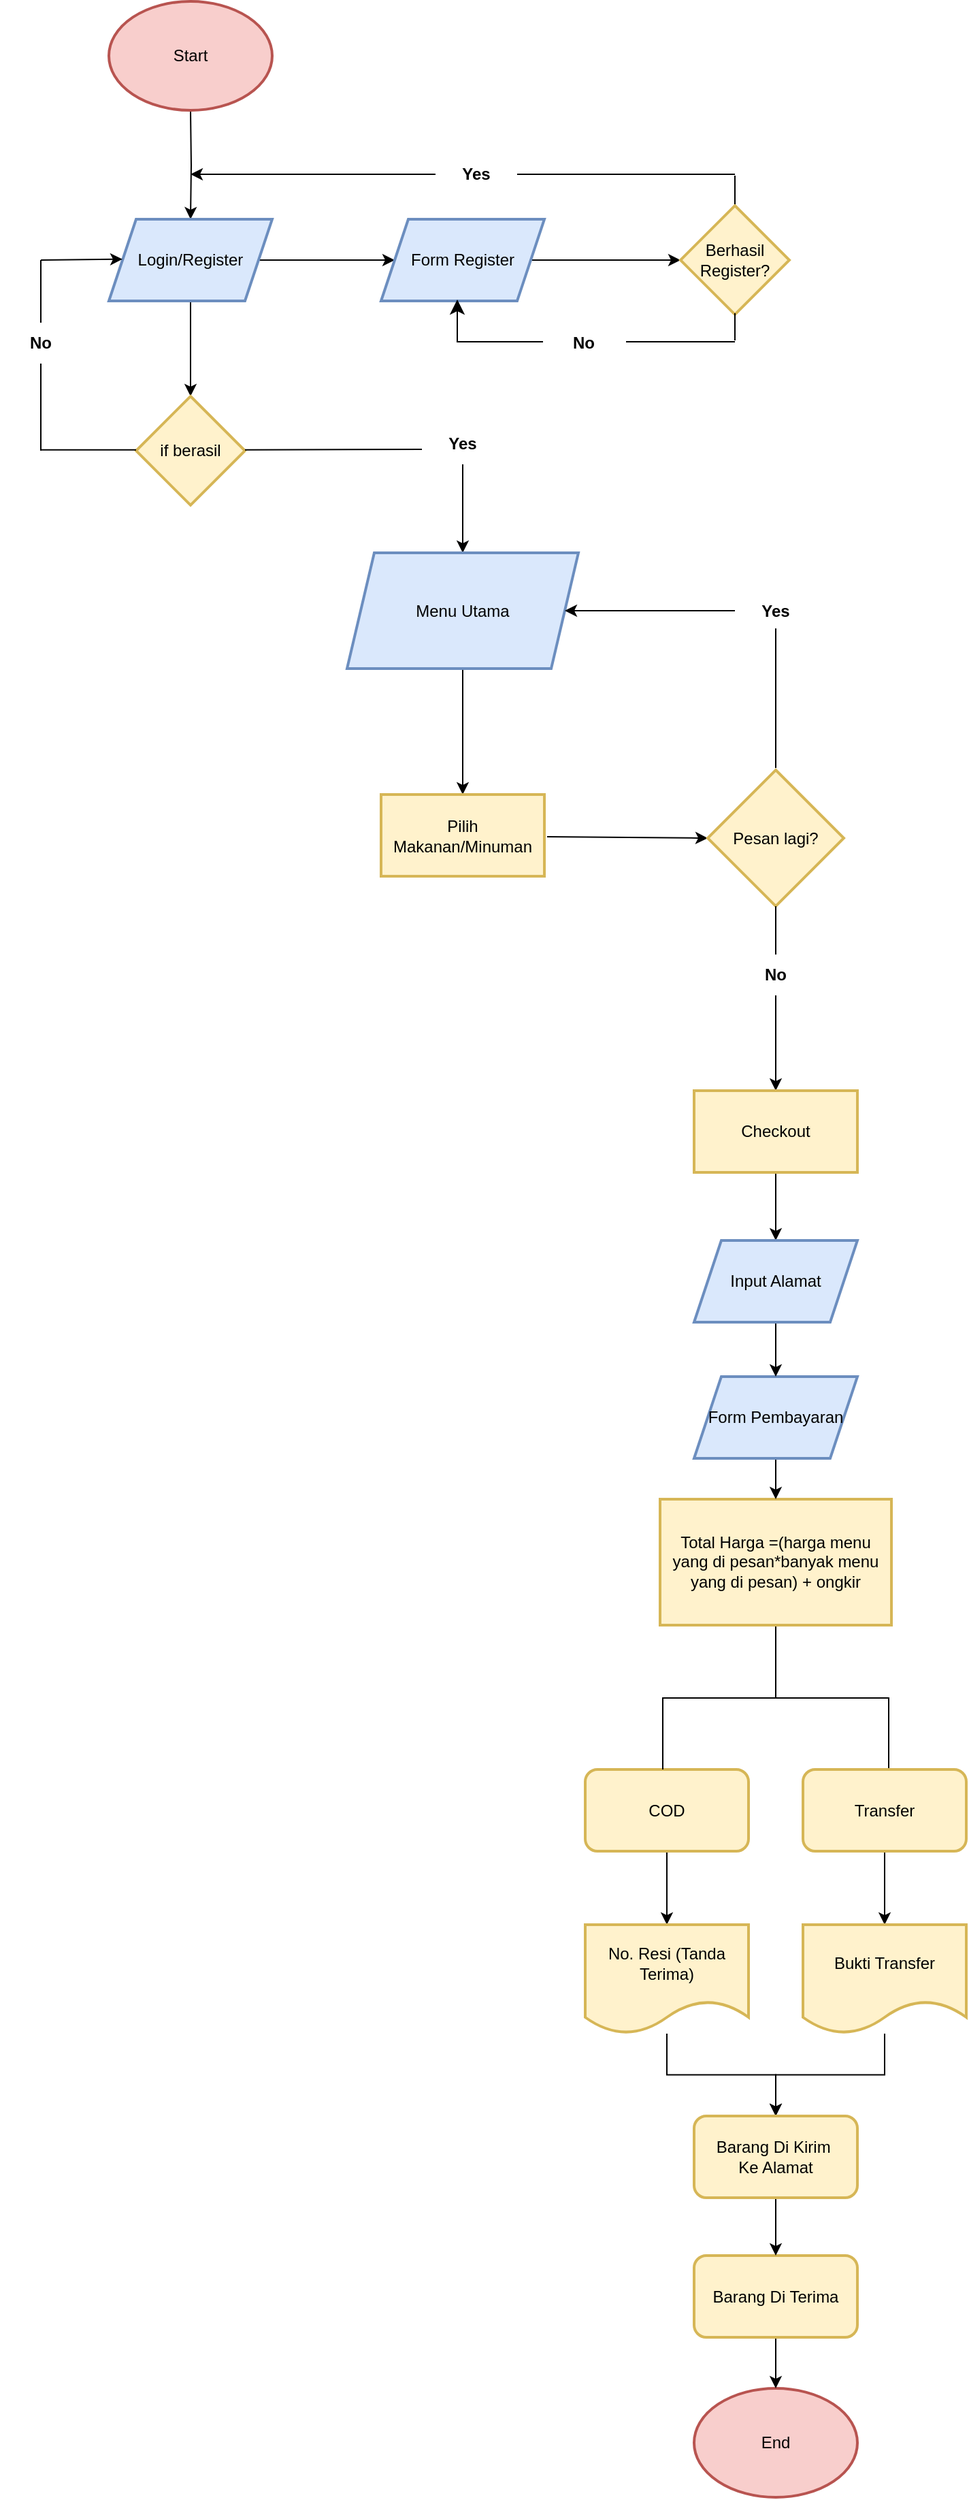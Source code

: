 <mxfile version="21.0.6" type="device"><diagram name="Page-1" id="Wor7Py-iBWJ2pg6bx9Aj"><mxGraphModel dx="3200" dy="1383" grid="1" gridSize="10" guides="1" tooltips="1" connect="1" arrows="1" fold="1" page="1" pageScale="1" pageWidth="827" pageHeight="1169" math="0" shadow="0"><root><mxCell id="0"/><mxCell id="1" parent="0"/><mxCell id="oNgZ7wjqEaEcnt4NYckE-4" value="" style="edgeStyle=orthogonalEdgeStyle;rounded=0;orthogonalLoop=1;jettySize=auto;html=1;" parent="1" target="oNgZ7wjqEaEcnt4NYckE-3" edge="1"><mxGeometry relative="1" as="geometry"><mxPoint x="190" y="100" as="sourcePoint"/></mxGeometry></mxCell><mxCell id="oNgZ7wjqEaEcnt4NYckE-6" value="" style="edgeStyle=orthogonalEdgeStyle;rounded=0;orthogonalLoop=1;jettySize=auto;html=1;" parent="1" source="oNgZ7wjqEaEcnt4NYckE-3" target="oNgZ7wjqEaEcnt4NYckE-5" edge="1"><mxGeometry relative="1" as="geometry"/></mxCell><mxCell id="oNgZ7wjqEaEcnt4NYckE-8" value="" style="edgeStyle=orthogonalEdgeStyle;rounded=0;orthogonalLoop=1;jettySize=auto;html=1;" parent="1" source="oNgZ7wjqEaEcnt4NYckE-3" target="oNgZ7wjqEaEcnt4NYckE-7" edge="1"><mxGeometry relative="1" as="geometry"/></mxCell><mxCell id="oNgZ7wjqEaEcnt4NYckE-3" value="Login/Register" style="shape=parallelogram;perimeter=parallelogramPerimeter;whiteSpace=wrap;html=1;fixedSize=1;strokeWidth=2;fillColor=#dae8fc;strokeColor=#6c8ebf;" parent="1" vertex="1"><mxGeometry x="130" y="180" width="120" height="60" as="geometry"/></mxCell><mxCell id="oNgZ7wjqEaEcnt4NYckE-5" value="if berasil" style="rhombus;whiteSpace=wrap;html=1;strokeWidth=2;fillColor=#fff2cc;strokeColor=#d6b656;" parent="1" vertex="1"><mxGeometry x="150" y="310" width="80" height="80" as="geometry"/></mxCell><mxCell id="oNgZ7wjqEaEcnt4NYckE-10" value="" style="edgeStyle=orthogonalEdgeStyle;rounded=0;orthogonalLoop=1;jettySize=auto;html=1;" parent="1" source="oNgZ7wjqEaEcnt4NYckE-7" target="oNgZ7wjqEaEcnt4NYckE-9" edge="1"><mxGeometry relative="1" as="geometry"/></mxCell><mxCell id="oNgZ7wjqEaEcnt4NYckE-7" value="Form Register" style="shape=parallelogram;perimeter=parallelogramPerimeter;whiteSpace=wrap;html=1;fixedSize=1;strokeWidth=2;fillColor=#dae8fc;strokeColor=#6c8ebf;" parent="1" vertex="1"><mxGeometry x="330" y="180" width="120" height="60" as="geometry"/></mxCell><mxCell id="oNgZ7wjqEaEcnt4NYckE-9" value="Berhasil Register?" style="rhombus;whiteSpace=wrap;html=1;strokeWidth=2;fillColor=#fff2cc;strokeColor=#d6b656;" parent="1" vertex="1"><mxGeometry x="550" y="170" width="80" height="80" as="geometry"/></mxCell><mxCell id="oNgZ7wjqEaEcnt4NYckE-15" value="" style="group" parent="1" vertex="1" connectable="0"><mxGeometry x="386" y="239" width="204" height="41" as="geometry"/></mxCell><mxCell id="oNgZ7wjqEaEcnt4NYckE-12" value="" style="edgeStyle=segmentEdgeStyle;endArrow=classic;html=1;curved=0;rounded=0;endSize=8;startSize=8;entryX=0.75;entryY=1;entryDx=0;entryDy=0;startArrow=none;" parent="oNgZ7wjqEaEcnt4NYckE-15" source="oNgZ7wjqEaEcnt4NYckE-20" edge="1"><mxGeometry width="50" height="50" relative="1" as="geometry"><mxPoint x="204" y="30" as="sourcePoint"/><mxPoint as="targetPoint"/><Array as="points"><mxPoint y="31"/></Array></mxGeometry></mxCell><mxCell id="oNgZ7wjqEaEcnt4NYckE-14" value="" style="endArrow=none;html=1;rounded=0;" parent="oNgZ7wjqEaEcnt4NYckE-15" edge="1"><mxGeometry width="50" height="50" relative="1" as="geometry"><mxPoint x="204" y="30" as="sourcePoint"/><mxPoint x="204" y="10" as="targetPoint"/></mxGeometry></mxCell><mxCell id="oNgZ7wjqEaEcnt4NYckE-20" value="&lt;b&gt;No&lt;/b&gt;" style="text;html=1;strokeColor=none;fillColor=none;align=center;verticalAlign=middle;whiteSpace=wrap;rounded=0;" parent="oNgZ7wjqEaEcnt4NYckE-15" vertex="1"><mxGeometry x="63" y="17" width="60" height="30" as="geometry"/></mxCell><mxCell id="oNgZ7wjqEaEcnt4NYckE-23" value="" style="endArrow=none;html=1;rounded=0;" parent="oNgZ7wjqEaEcnt4NYckE-15" edge="1"><mxGeometry width="50" height="50" relative="1" as="geometry"><mxPoint x="124" y="31" as="sourcePoint"/><mxPoint x="204" y="31" as="targetPoint"/></mxGeometry></mxCell><mxCell id="oNgZ7wjqEaEcnt4NYckE-16" value="" style="endArrow=none;html=1;rounded=0;" parent="1" edge="1"><mxGeometry width="50" height="50" relative="1" as="geometry"><mxPoint x="590" y="169" as="sourcePoint"/><mxPoint x="590" y="148" as="targetPoint"/></mxGeometry></mxCell><mxCell id="oNgZ7wjqEaEcnt4NYckE-17" value="" style="endArrow=classic;html=1;rounded=0;startArrow=none;" parent="1" source="oNgZ7wjqEaEcnt4NYckE-18" edge="1"><mxGeometry width="50" height="50" relative="1" as="geometry"><mxPoint x="590" y="147" as="sourcePoint"/><mxPoint x="190" y="147" as="targetPoint"/></mxGeometry></mxCell><mxCell id="oNgZ7wjqEaEcnt4NYckE-19" value="" style="endArrow=none;html=1;rounded=0;" parent="1" target="oNgZ7wjqEaEcnt4NYckE-18" edge="1"><mxGeometry width="50" height="50" relative="1" as="geometry"><mxPoint x="590" y="147" as="sourcePoint"/><mxPoint x="190" y="147" as="targetPoint"/></mxGeometry></mxCell><mxCell id="oNgZ7wjqEaEcnt4NYckE-18" value="&lt;b&gt;Yes&lt;/b&gt;" style="text;html=1;strokeColor=none;fillColor=none;align=center;verticalAlign=middle;whiteSpace=wrap;rounded=0;" parent="1" vertex="1"><mxGeometry x="370" y="132" width="60" height="30" as="geometry"/></mxCell><mxCell id="oNgZ7wjqEaEcnt4NYckE-25" value="" style="edgeStyle=none;orthogonalLoop=1;jettySize=auto;html=1;rounded=0;" parent="1" edge="1"><mxGeometry width="100" relative="1" as="geometry"><mxPoint x="80" y="210" as="sourcePoint"/><mxPoint x="140" y="209.33" as="targetPoint"/><Array as="points"/></mxGeometry></mxCell><mxCell id="oNgZ7wjqEaEcnt4NYckE-26" value="" style="endArrow=none;html=1;rounded=0;startArrow=none;" parent="1" source="oNgZ7wjqEaEcnt4NYckE-28" edge="1"><mxGeometry width="50" height="50" relative="1" as="geometry"><mxPoint x="80" y="350" as="sourcePoint"/><mxPoint x="80" y="210" as="targetPoint"/></mxGeometry></mxCell><mxCell id="oNgZ7wjqEaEcnt4NYckE-27" value="" style="endArrow=none;html=1;rounded=0;" parent="1" edge="1"><mxGeometry width="50" height="50" relative="1" as="geometry"><mxPoint x="80" y="349.33" as="sourcePoint"/><mxPoint x="150" y="349.33" as="targetPoint"/></mxGeometry></mxCell><mxCell id="oNgZ7wjqEaEcnt4NYckE-29" value="" style="endArrow=none;html=1;rounded=0;" parent="1" target="oNgZ7wjqEaEcnt4NYckE-28" edge="1"><mxGeometry width="50" height="50" relative="1" as="geometry"><mxPoint x="80" y="350" as="sourcePoint"/><mxPoint x="80" y="210" as="targetPoint"/></mxGeometry></mxCell><mxCell id="oNgZ7wjqEaEcnt4NYckE-28" value="&lt;b&gt;No&lt;/b&gt;" style="text;html=1;strokeColor=none;fillColor=none;align=center;verticalAlign=middle;whiteSpace=wrap;rounded=0;" parent="1" vertex="1"><mxGeometry x="50" y="256" width="60" height="30" as="geometry"/></mxCell><mxCell id="oNgZ7wjqEaEcnt4NYckE-30" value="" style="endArrow=none;html=1;rounded=0;" parent="1" edge="1"><mxGeometry width="50" height="50" relative="1" as="geometry"><mxPoint x="230" y="349.33" as="sourcePoint"/><mxPoint x="360" y="349" as="targetPoint"/></mxGeometry></mxCell><mxCell id="oNgZ7wjqEaEcnt4NYckE-37" value="" style="edgeStyle=orthogonalEdgeStyle;rounded=0;orthogonalLoop=1;jettySize=auto;html=1;" parent="1" source="oNgZ7wjqEaEcnt4NYckE-35" target="oNgZ7wjqEaEcnt4NYckE-36" edge="1"><mxGeometry relative="1" as="geometry"/></mxCell><mxCell id="oNgZ7wjqEaEcnt4NYckE-35" value="&lt;b&gt;Yes&lt;/b&gt;" style="text;html=1;strokeColor=none;fillColor=none;align=center;verticalAlign=middle;whiteSpace=wrap;rounded=0;" parent="1" vertex="1"><mxGeometry x="360" y="330" width="60" height="30" as="geometry"/></mxCell><mxCell id="oNgZ7wjqEaEcnt4NYckE-40" value="" style="edgeStyle=orthogonalEdgeStyle;rounded=0;orthogonalLoop=1;jettySize=auto;html=1;fontFamily=Helvetica;fontSize=12;fontColor=default;entryX=0;entryY=0.5;entryDx=0;entryDy=0;entryPerimeter=0;" parent="1" target="oNgZ7wjqEaEcnt4NYckE-80" edge="1"><mxGeometry relative="1" as="geometry"><mxPoint x="451.992" y="633.533" as="sourcePoint"/><mxPoint x="567" y="633.533" as="targetPoint"/></mxGeometry></mxCell><mxCell id="oNgZ7wjqEaEcnt4NYckE-87" value="" style="edgeStyle=orthogonalEdgeStyle;rounded=0;orthogonalLoop=1;jettySize=auto;html=1;fontFamily=Helvetica;fontSize=12;fontColor=default;" parent="1" source="oNgZ7wjqEaEcnt4NYckE-36" target="oNgZ7wjqEaEcnt4NYckE-86" edge="1"><mxGeometry relative="1" as="geometry"/></mxCell><mxCell id="oNgZ7wjqEaEcnt4NYckE-36" value="Menu Utama" style="shape=parallelogram;perimeter=parallelogramPerimeter;whiteSpace=wrap;html=1;fixedSize=1;strokeWidth=2;fillColor=#dae8fc;strokeColor=#6c8ebf;" parent="1" vertex="1"><mxGeometry x="305" y="425" width="170" height="85" as="geometry"/></mxCell><mxCell id="oNgZ7wjqEaEcnt4NYckE-80" value="Pesan lagi?" style="strokeWidth=2;html=1;shape=mxgraph.flowchart.decision;whiteSpace=wrap;strokeColor=#d6b656;fontFamily=Helvetica;fontSize=12;fillColor=#fff2cc;" parent="1" vertex="1"><mxGeometry x="570" y="584.5" width="100" height="100" as="geometry"/></mxCell><mxCell id="oNgZ7wjqEaEcnt4NYckE-86" value="Pilih Makanan/Minuman" style="whiteSpace=wrap;html=1;strokeWidth=2;fillColor=#fff2cc;strokeColor=#d6b656;" parent="1" vertex="1"><mxGeometry x="330" y="602.5" width="120" height="60" as="geometry"/></mxCell><mxCell id="oNgZ7wjqEaEcnt4NYckE-91" value="" style="edgeStyle=orthogonalEdgeStyle;rounded=0;orthogonalLoop=1;jettySize=auto;html=1;fontFamily=Helvetica;fontSize=12;fontColor=default;" parent="1" source="oNgZ7wjqEaEcnt4NYckE-88" target="oNgZ7wjqEaEcnt4NYckE-36" edge="1"><mxGeometry relative="1" as="geometry"/></mxCell><mxCell id="oNgZ7wjqEaEcnt4NYckE-88" value="&lt;b&gt;Yes&lt;/b&gt;" style="text;html=1;strokeColor=none;fillColor=none;align=center;verticalAlign=middle;whiteSpace=wrap;rounded=0;" parent="1" vertex="1"><mxGeometry x="590" y="452.5" width="60" height="30" as="geometry"/></mxCell><mxCell id="oNgZ7wjqEaEcnt4NYckE-92" value="" style="endArrow=none;html=1;rounded=0;fontFamily=Helvetica;fontSize=12;fontColor=default;entryX=0.5;entryY=1;entryDx=0;entryDy=0;" parent="1" edge="1"><mxGeometry width="50" height="50" relative="1" as="geometry"><mxPoint x="620" y="583" as="sourcePoint"/><mxPoint x="620" y="480.5" as="targetPoint"/></mxGeometry></mxCell><mxCell id="oNgZ7wjqEaEcnt4NYckE-94" value="" style="edgeStyle=orthogonalEdgeStyle;rounded=0;orthogonalLoop=1;jettySize=auto;html=1;fontFamily=Helvetica;fontSize=12;fontColor=default;" parent="1" source="oNgZ7wjqEaEcnt4NYckE-93" edge="1"><mxGeometry relative="1" as="geometry"><mxPoint x="620" y="820" as="targetPoint"/></mxGeometry></mxCell><mxCell id="oNgZ7wjqEaEcnt4NYckE-93" value="&lt;b&gt;No&lt;/b&gt;" style="text;html=1;strokeColor=none;fillColor=none;align=center;verticalAlign=middle;whiteSpace=wrap;rounded=0;" parent="1" vertex="1"><mxGeometry x="590" y="720" width="60" height="30" as="geometry"/></mxCell><mxCell id="oNgZ7wjqEaEcnt4NYckE-95" value="" style="endArrow=none;html=1;rounded=0;fontFamily=Helvetica;fontSize=12;fontColor=default;exitX=0.5;exitY=0;exitDx=0;exitDy=0;entryX=0.5;entryY=1;entryDx=0;entryDy=0;entryPerimeter=0;" parent="1" source="oNgZ7wjqEaEcnt4NYckE-93" target="oNgZ7wjqEaEcnt4NYckE-80" edge="1"><mxGeometry width="50" height="50" relative="1" as="geometry"><mxPoint x="560" y="740" as="sourcePoint"/><mxPoint x="610" y="690" as="targetPoint"/></mxGeometry></mxCell><mxCell id="Dh_DOhHpz6IXvARhl3iL-2" value="Start" style="ellipse;whiteSpace=wrap;html=1;strokeWidth=2;fillColor=#f8cecc;strokeColor=#b85450;" vertex="1" parent="1"><mxGeometry x="130" y="20" width="120" height="80" as="geometry"/></mxCell><mxCell id="Dh_DOhHpz6IXvARhl3iL-7" value="Total Harga =(harga menu yang di pesan*banyak menu yang di pesan) + ongkir" style="whiteSpace=wrap;html=1;strokeWidth=2;fillColor=#fff2cc;strokeColor=#d6b656;" vertex="1" parent="1"><mxGeometry x="535" y="1120" width="170" height="92.5" as="geometry"/></mxCell><mxCell id="Dh_DOhHpz6IXvARhl3iL-8" value="End" style="ellipse;whiteSpace=wrap;html=1;strokeWidth=2;fillColor=#f8cecc;strokeColor=#b85450;" vertex="1" parent="1"><mxGeometry x="560" y="1773" width="120" height="80" as="geometry"/></mxCell><mxCell id="Dh_DOhHpz6IXvARhl3iL-32" value="" style="edgeStyle=orthogonalEdgeStyle;rounded=0;orthogonalLoop=1;jettySize=auto;html=1;" edge="1" parent="1" source="Dh_DOhHpz6IXvARhl3iL-14" target="Dh_DOhHpz6IXvARhl3iL-31"><mxGeometry relative="1" as="geometry"/></mxCell><mxCell id="Dh_DOhHpz6IXvARhl3iL-14" value="Checkout" style="whiteSpace=wrap;html=1;strokeWidth=2;fillColor=#fff2cc;strokeColor=#d6b656;" vertex="1" parent="1"><mxGeometry x="560" y="820" width="120" height="60" as="geometry"/></mxCell><mxCell id="Dh_DOhHpz6IXvARhl3iL-23" value="" style="edgeStyle=orthogonalEdgeStyle;rounded=0;orthogonalLoop=1;jettySize=auto;html=1;" edge="1" parent="1" source="Dh_DOhHpz6IXvARhl3iL-16" target="Dh_DOhHpz6IXvARhl3iL-19"><mxGeometry relative="1" as="geometry"/></mxCell><mxCell id="Dh_DOhHpz6IXvARhl3iL-16" value="COD" style="rounded=1;whiteSpace=wrap;html=1;align=center;strokeWidth=2;fillColor=#fff2cc;strokeColor=#d6b656;" vertex="1" parent="1"><mxGeometry x="480" y="1318.5" width="120" height="60" as="geometry"/></mxCell><mxCell id="Dh_DOhHpz6IXvARhl3iL-15" value="" style="strokeWidth=1;html=1;shape=mxgraph.flowchart.annotation_2;align=left;labelPosition=right;pointerEvents=1;rotation=90;" vertex="1" parent="1"><mxGeometry x="567.5" y="1183" width="105" height="166" as="geometry"/></mxCell><mxCell id="Dh_DOhHpz6IXvARhl3iL-22" value="" style="edgeStyle=orthogonalEdgeStyle;rounded=0;orthogonalLoop=1;jettySize=auto;html=1;" edge="1" parent="1" source="Dh_DOhHpz6IXvARhl3iL-18" target="Dh_DOhHpz6IXvARhl3iL-20"><mxGeometry relative="1" as="geometry"/></mxCell><mxCell id="Dh_DOhHpz6IXvARhl3iL-18" value="Transfer" style="rounded=1;whiteSpace=wrap;html=1;align=center;strokeWidth=2;fillColor=#fff2cc;strokeColor=#d6b656;" vertex="1" parent="1"><mxGeometry x="640" y="1318.5" width="120" height="60" as="geometry"/></mxCell><mxCell id="Dh_DOhHpz6IXvARhl3iL-36" value="" style="edgeStyle=orthogonalEdgeStyle;rounded=0;orthogonalLoop=1;jettySize=auto;html=1;" edge="1" parent="1" source="Dh_DOhHpz6IXvARhl3iL-19" target="Dh_DOhHpz6IXvARhl3iL-35"><mxGeometry relative="1" as="geometry"/></mxCell><mxCell id="Dh_DOhHpz6IXvARhl3iL-19" value="No. Resi (Tanda Terima)" style="shape=document;whiteSpace=wrap;html=1;boundedLbl=1;fillColor=#fff2cc;strokeColor=#d6b656;strokeWidth=2;" vertex="1" parent="1"><mxGeometry x="480" y="1432.5" width="120" height="80" as="geometry"/></mxCell><mxCell id="Dh_DOhHpz6IXvARhl3iL-37" value="" style="edgeStyle=orthogonalEdgeStyle;rounded=0;orthogonalLoop=1;jettySize=auto;html=1;" edge="1" parent="1" source="Dh_DOhHpz6IXvARhl3iL-20" target="Dh_DOhHpz6IXvARhl3iL-35"><mxGeometry relative="1" as="geometry"/></mxCell><mxCell id="Dh_DOhHpz6IXvARhl3iL-20" value="Bukti Transfer" style="shape=document;whiteSpace=wrap;html=1;boundedLbl=1;strokeWidth=2;fillColor=#fff2cc;strokeColor=#d6b656;" vertex="1" parent="1"><mxGeometry x="640" y="1432.5" width="120" height="80" as="geometry"/></mxCell><mxCell id="Dh_DOhHpz6IXvARhl3iL-40" value="" style="edgeStyle=orthogonalEdgeStyle;rounded=0;orthogonalLoop=1;jettySize=auto;html=1;" edge="1" parent="1" source="Dh_DOhHpz6IXvARhl3iL-27" target="Dh_DOhHpz6IXvARhl3iL-7"><mxGeometry relative="1" as="geometry"/></mxCell><mxCell id="Dh_DOhHpz6IXvARhl3iL-27" value="Form Pembayaran" style="shape=parallelogram;perimeter=parallelogramPerimeter;whiteSpace=wrap;html=1;fixedSize=1;strokeWidth=2;fillColor=#dae8fc;strokeColor=#6c8ebf;" vertex="1" parent="1"><mxGeometry x="560" y="1030" width="120" height="60" as="geometry"/></mxCell><mxCell id="Dh_DOhHpz6IXvARhl3iL-33" value="" style="edgeStyle=orthogonalEdgeStyle;rounded=0;orthogonalLoop=1;jettySize=auto;html=1;" edge="1" parent="1" source="Dh_DOhHpz6IXvARhl3iL-31" target="Dh_DOhHpz6IXvARhl3iL-27"><mxGeometry relative="1" as="geometry"/></mxCell><mxCell id="Dh_DOhHpz6IXvARhl3iL-31" value="Input Alamat" style="shape=parallelogram;perimeter=parallelogramPerimeter;whiteSpace=wrap;html=1;fixedSize=1;strokeWidth=2;fillColor=#dae8fc;strokeColor=#6c8ebf;" vertex="1" parent="1"><mxGeometry x="560" y="930" width="120" height="60" as="geometry"/></mxCell><mxCell id="Dh_DOhHpz6IXvARhl3iL-39" value="" style="edgeStyle=orthogonalEdgeStyle;rounded=0;orthogonalLoop=1;jettySize=auto;html=1;" edge="1" parent="1" source="Dh_DOhHpz6IXvARhl3iL-34" target="Dh_DOhHpz6IXvARhl3iL-8"><mxGeometry relative="1" as="geometry"/></mxCell><mxCell id="Dh_DOhHpz6IXvARhl3iL-34" value="Barang Di Terima" style="rounded=1;whiteSpace=wrap;html=1;align=center;strokeWidth=2;fillColor=#fff2cc;strokeColor=#d6b656;" vertex="1" parent="1"><mxGeometry x="560" y="1675.5" width="120" height="60" as="geometry"/></mxCell><mxCell id="Dh_DOhHpz6IXvARhl3iL-38" value="" style="edgeStyle=orthogonalEdgeStyle;rounded=0;orthogonalLoop=1;jettySize=auto;html=1;" edge="1" parent="1" source="Dh_DOhHpz6IXvARhl3iL-35" target="Dh_DOhHpz6IXvARhl3iL-34"><mxGeometry relative="1" as="geometry"/></mxCell><mxCell id="Dh_DOhHpz6IXvARhl3iL-35" value="Barang Di Kirim&amp;nbsp;&lt;br&gt;Ke Alamat" style="rounded=1;whiteSpace=wrap;html=1;align=center;strokeWidth=2;fillColor=#fff2cc;strokeColor=#d6b656;" vertex="1" parent="1"><mxGeometry x="560" y="1573" width="120" height="60" as="geometry"/></mxCell></root></mxGraphModel></diagram></mxfile>
